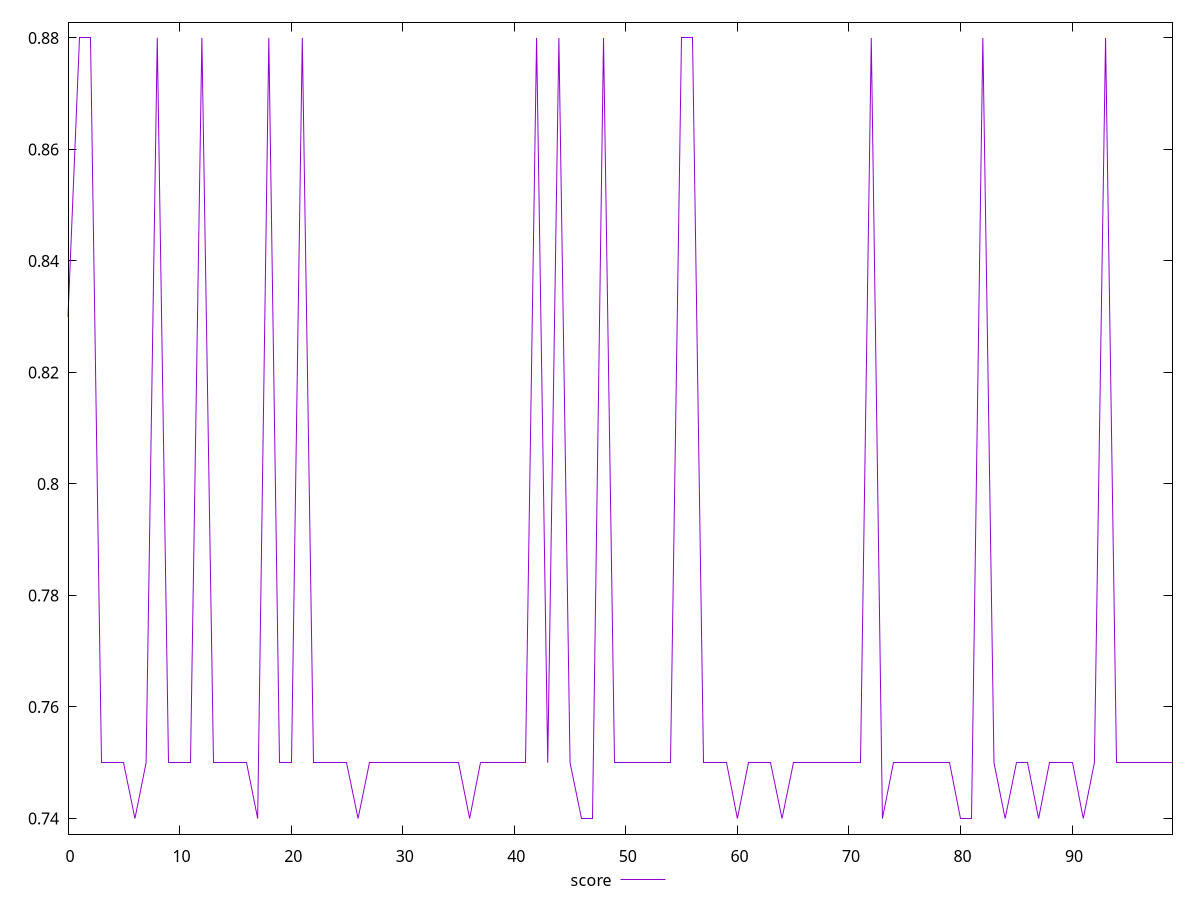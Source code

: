 reset

$score <<EOF
0 0.83
1 0.88
2 0.88
3 0.75
4 0.75
5 0.75
6 0.74
7 0.75
8 0.88
9 0.75
10 0.75
11 0.75
12 0.88
13 0.75
14 0.75
15 0.75
16 0.75
17 0.74
18 0.88
19 0.75
20 0.75
21 0.88
22 0.75
23 0.75
24 0.75
25 0.75
26 0.74
27 0.75
28 0.75
29 0.75
30 0.75
31 0.75
32 0.75
33 0.75
34 0.75
35 0.75
36 0.74
37 0.75
38 0.75
39 0.75
40 0.75
41 0.75
42 0.88
43 0.75
44 0.88
45 0.75
46 0.74
47 0.74
48 0.88
49 0.75
50 0.75
51 0.75
52 0.75
53 0.75
54 0.75
55 0.88
56 0.88
57 0.75
58 0.75
59 0.75
60 0.74
61 0.75
62 0.75
63 0.75
64 0.74
65 0.75
66 0.75
67 0.75
68 0.75
69 0.75
70 0.75
71 0.75
72 0.88
73 0.74
74 0.75
75 0.75
76 0.75
77 0.75
78 0.75
79 0.75
80 0.74
81 0.74
82 0.88
83 0.75
84 0.74
85 0.75
86 0.75
87 0.74
88 0.75
89 0.75
90 0.75
91 0.74
92 0.75
93 0.88
94 0.75
95 0.75
96 0.75
97 0.75
98 0.75
99 0.75
EOF

set key outside below
set xrange [0:99]
set yrange [0.7372:0.8828]
set trange [0.7372:0.8828]
set terminal svg size 640, 500 enhanced background rgb 'white'
set output "report_00019_2021-02-10T18-14-37.922Z//offscreen-images/samples/pages+cached+noadtech/score/values.svg"

plot $score title "score" with line

reset
